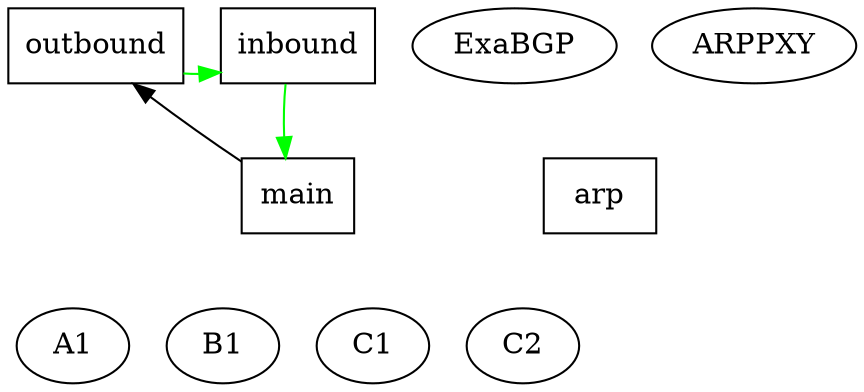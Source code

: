 digraph {
      size = "100,100";
      main, outbound, inbound, arp [shape=box];
      { rank=min; inbound outbound ARPPXY ExaBGP}
      { rank=same; A1 B1 C1 C2 } 
      { rank=same; main arp }
      /*
      edge [style=dashed, dir=none]
      main -> outbound;
      main -> inbound;
      inbound -> outbound;
      arp -> main;
      ARPPXY -> arp;
      ExaBGP -> main;
      A1 -> main;
      B1 -> main;
      C1 -> main;
      C2 -> main;
      edge [dir=forward]
      */

	// BGP flows
      main -> ExaBGP [style=invis]
      main -> A1 [style=invis]
      main -> B1 [style=invis]
      main -> C1 [style=invis]
      main -> C2 [style=invis]

      // ARP flows
      main -> ExaBGP [style=invis]
      main -> A1 [style=invis]
      main -> B1 [style=invis]
      main -> C1 [style=invis]
      main -> C2 [style=invis]

      // VMAC ARP flows
      main -> A1 [style=invis]
      main -> B1 [style=invis]
      main -> C1 [style=invis]
      main -> C2 [style=invis]

      main -> arp [style=invis]
      
      arp -> ARPPXY [style=invis]

      arp -> main [style=invis]

      main -> outbound [color=black]
      main -> C1 [style=invis]
      main -> C2 [style=invis]
      main -> A1 [style=invis]
      main -> B1 [style=invis]

      main -> outbound [style=invis]

      outbound -> inbound [color=green]

      inbound -> main [style=invis]
      inbound -> main [color=green]
      inbound -> main [style=invis]
      inbound -> main [style=invis]

      outbound -> inbound [style=invis]
      outbound -> inbound [style=invis]

      A1 -> main [style=invis]
      B1 -> main [style=invis]
      C1 -> main [style=invis]
      C2 -> main [style=invis]
      ExaBGP -> main [style=invis]
      ARPPXY -> arp [style=invis]
}
